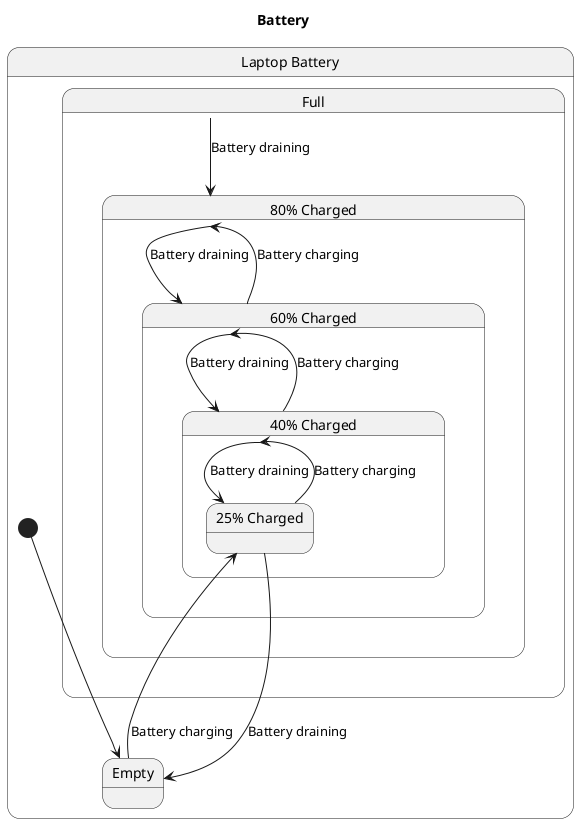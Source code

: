 @startuml
title Battery
state "Laptop Battery" as LaptopBattery {
  [*] --> Empty
  state "Full" as Full {
    Full --> 80Charged : Battery draining
  }
  state "80% Charged" as 80Charged {
    80Charged --> 60Charged : Battery draining
  }
  state "60% Charged" as 60Charged {
    60Charged --> 80Charged : Battery charging
    60Charged --> 40Charged : Battery draining
  }
  state "40% Charged" as 40Charged {
    40Charged --> 60Charged : Battery charging
    40Charged --> 25Charged : Battery draining
  }
  state "25% Charged" as 25Charged {
    25Charged --> 40Charged : Battery charging
    25Charged --> Empty : Battery draining
  }
  state "Empty" as Empty {
    Empty --> 25Charged : Battery charging
  }
}
@enduml